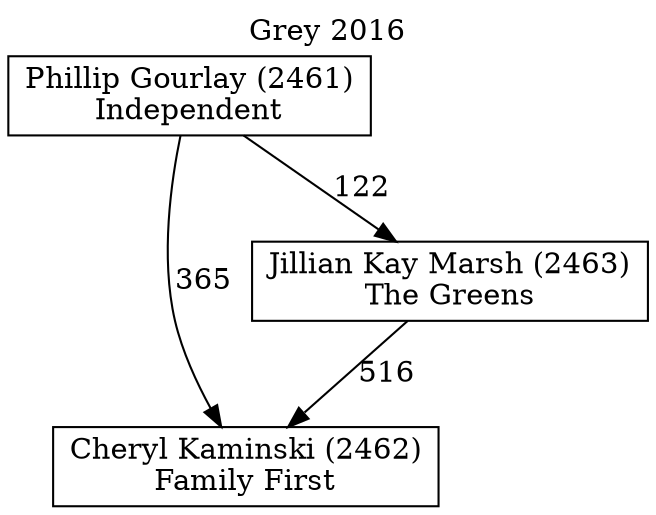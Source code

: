 // House preference flow
digraph "Cheryl Kaminski (2462)_Grey_2016" {
	graph [label="Grey 2016" labelloc=t mclimit=10]
	node [shape=box]
	"Cheryl Kaminski (2462)" [label="Cheryl Kaminski (2462)
Family First"]
	"Jillian Kay Marsh (2463)" [label="Jillian Kay Marsh (2463)
The Greens"]
	"Phillip Gourlay (2461)" [label="Phillip Gourlay (2461)
Independent"]
	"Jillian Kay Marsh (2463)" -> "Cheryl Kaminski (2462)" [label=516]
	"Phillip Gourlay (2461)" -> "Jillian Kay Marsh (2463)" [label=122]
	"Phillip Gourlay (2461)" -> "Cheryl Kaminski (2462)" [label=365]
}
